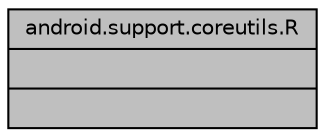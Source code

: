digraph "android.support.coreutils.R"
{
 // LATEX_PDF_SIZE
  edge [fontname="Helvetica",fontsize="10",labelfontname="Helvetica",labelfontsize="10"];
  node [fontname="Helvetica",fontsize="10",shape=record];
  Node1 [label="{android.support.coreutils.R\n||}",height=0.2,width=0.4,color="black", fillcolor="grey75", style="filled", fontcolor="black",tooltip=" "];
}
